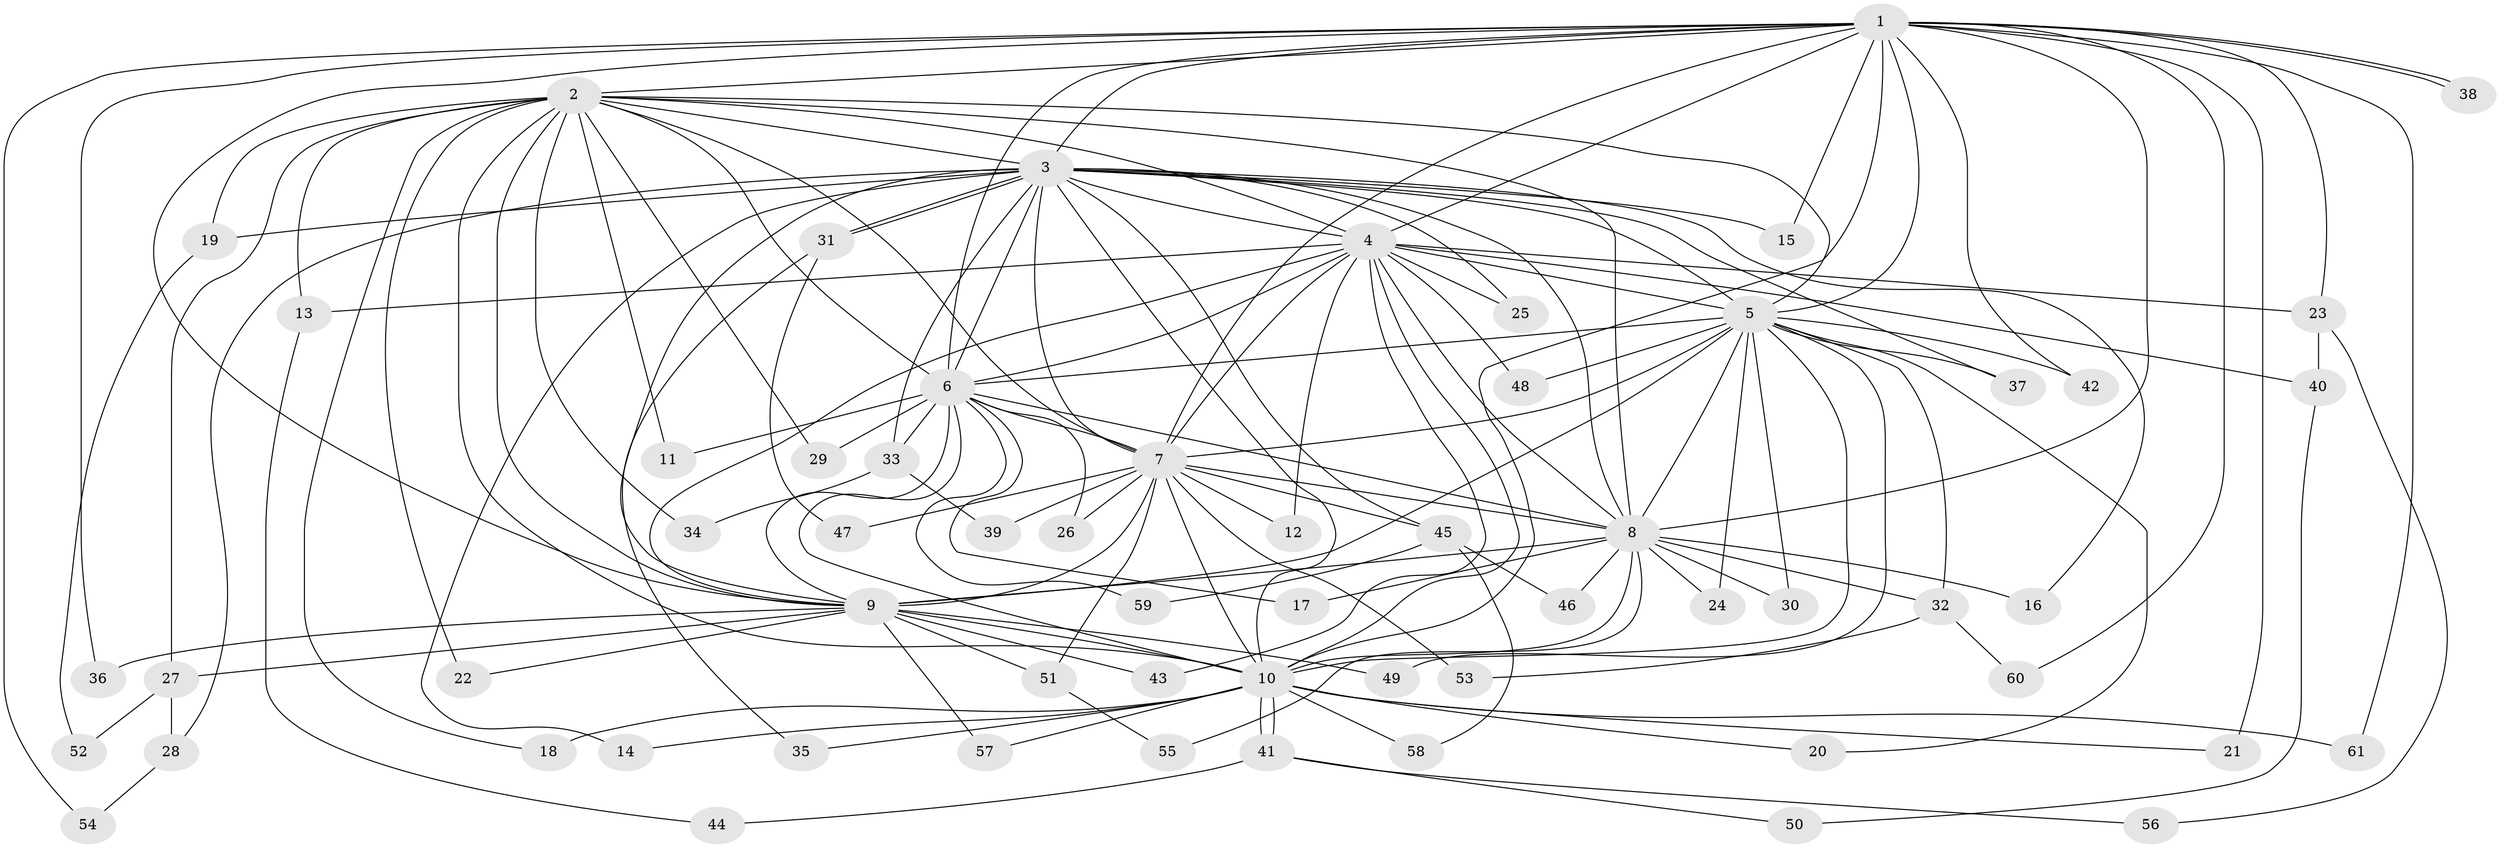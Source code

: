 // coarse degree distribution, {14: 0.13513513513513514, 15: 0.05405405405405406, 2: 0.40540540540540543, 16: 0.02702702702702703, 12: 0.02702702702702703, 11: 0.02702702702702703, 4: 0.13513513513513514, 3: 0.13513513513513514, 1: 0.02702702702702703, 5: 0.02702702702702703}
// Generated by graph-tools (version 1.1) at 2025/36/03/04/25 23:36:34]
// undirected, 61 vertices, 147 edges
graph export_dot {
  node [color=gray90,style=filled];
  1;
  2;
  3;
  4;
  5;
  6;
  7;
  8;
  9;
  10;
  11;
  12;
  13;
  14;
  15;
  16;
  17;
  18;
  19;
  20;
  21;
  22;
  23;
  24;
  25;
  26;
  27;
  28;
  29;
  30;
  31;
  32;
  33;
  34;
  35;
  36;
  37;
  38;
  39;
  40;
  41;
  42;
  43;
  44;
  45;
  46;
  47;
  48;
  49;
  50;
  51;
  52;
  53;
  54;
  55;
  56;
  57;
  58;
  59;
  60;
  61;
  1 -- 2;
  1 -- 3;
  1 -- 4;
  1 -- 5;
  1 -- 6;
  1 -- 7;
  1 -- 8;
  1 -- 9;
  1 -- 10;
  1 -- 15;
  1 -- 21;
  1 -- 23;
  1 -- 36;
  1 -- 38;
  1 -- 38;
  1 -- 42;
  1 -- 54;
  1 -- 60;
  1 -- 61;
  2 -- 3;
  2 -- 4;
  2 -- 5;
  2 -- 6;
  2 -- 7;
  2 -- 8;
  2 -- 9;
  2 -- 10;
  2 -- 11;
  2 -- 13;
  2 -- 18;
  2 -- 19;
  2 -- 22;
  2 -- 27;
  2 -- 29;
  2 -- 34;
  3 -- 4;
  3 -- 5;
  3 -- 6;
  3 -- 7;
  3 -- 8;
  3 -- 9;
  3 -- 10;
  3 -- 14;
  3 -- 15;
  3 -- 16;
  3 -- 19;
  3 -- 25;
  3 -- 28;
  3 -- 31;
  3 -- 31;
  3 -- 33;
  3 -- 37;
  3 -- 45;
  4 -- 5;
  4 -- 6;
  4 -- 7;
  4 -- 8;
  4 -- 9;
  4 -- 10;
  4 -- 12;
  4 -- 13;
  4 -- 23;
  4 -- 25;
  4 -- 40;
  4 -- 43;
  4 -- 48;
  5 -- 6;
  5 -- 7;
  5 -- 8;
  5 -- 9;
  5 -- 10;
  5 -- 20;
  5 -- 24;
  5 -- 30;
  5 -- 32;
  5 -- 37;
  5 -- 42;
  5 -- 48;
  5 -- 49;
  6 -- 7;
  6 -- 8;
  6 -- 9;
  6 -- 10;
  6 -- 11;
  6 -- 17;
  6 -- 26;
  6 -- 29;
  6 -- 33;
  6 -- 59;
  7 -- 8;
  7 -- 9;
  7 -- 10;
  7 -- 12;
  7 -- 26;
  7 -- 39;
  7 -- 45;
  7 -- 47;
  7 -- 51;
  7 -- 53;
  8 -- 9;
  8 -- 10;
  8 -- 16;
  8 -- 17;
  8 -- 24;
  8 -- 30;
  8 -- 32;
  8 -- 46;
  8 -- 55;
  9 -- 10;
  9 -- 22;
  9 -- 27;
  9 -- 36;
  9 -- 43;
  9 -- 49;
  9 -- 51;
  9 -- 57;
  10 -- 14;
  10 -- 18;
  10 -- 20;
  10 -- 21;
  10 -- 35;
  10 -- 41;
  10 -- 41;
  10 -- 57;
  10 -- 58;
  10 -- 61;
  13 -- 44;
  19 -- 52;
  23 -- 40;
  23 -- 56;
  27 -- 28;
  27 -- 52;
  28 -- 54;
  31 -- 35;
  31 -- 47;
  32 -- 53;
  32 -- 60;
  33 -- 34;
  33 -- 39;
  40 -- 50;
  41 -- 44;
  41 -- 50;
  41 -- 56;
  45 -- 46;
  45 -- 58;
  45 -- 59;
  51 -- 55;
}
